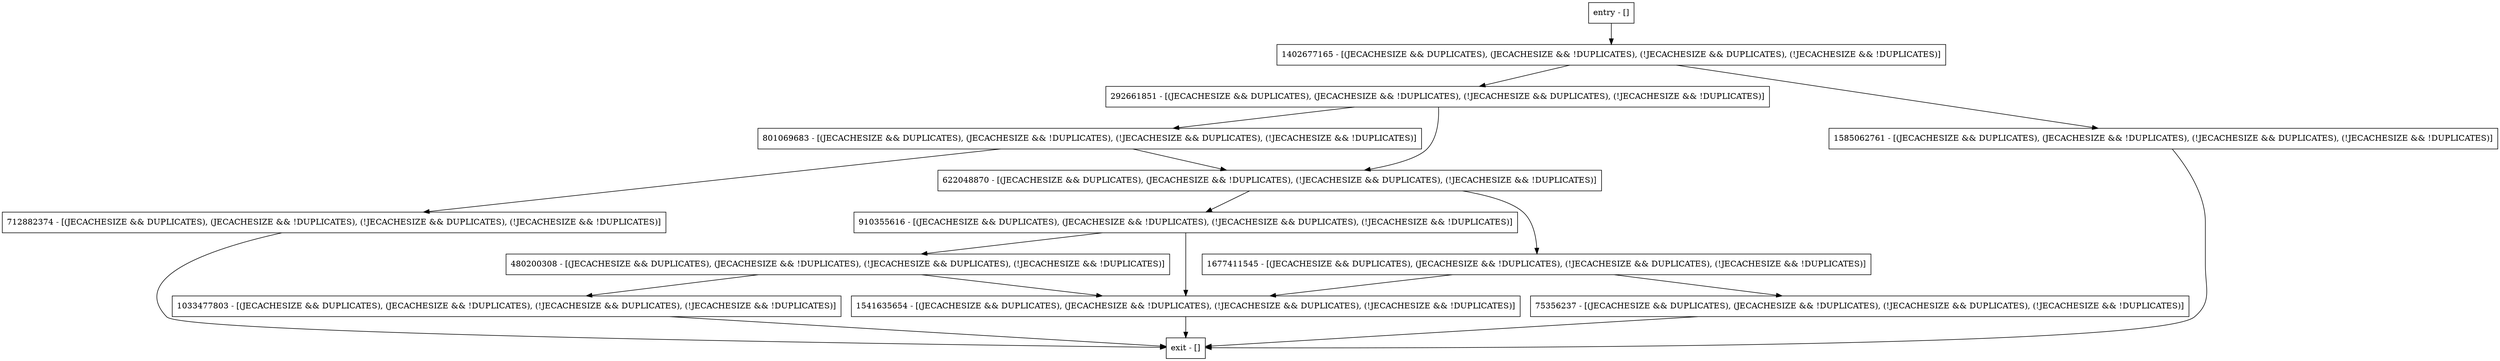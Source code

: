 digraph shouldUpdateLsn {
node [shape=record];
292661851 [label="292661851 - [(JECACHESIZE && DUPLICATES), (JECACHESIZE && !DUPLICATES), (!JECACHESIZE && DUPLICATES), (!JECACHESIZE && !DUPLICATES)]"];
801069683 [label="801069683 - [(JECACHESIZE && DUPLICATES), (JECACHESIZE && !DUPLICATES), (!JECACHESIZE && DUPLICATES), (!JECACHESIZE && !DUPLICATES)]"];
1541635654 [label="1541635654 - [(JECACHESIZE && DUPLICATES), (JECACHESIZE && !DUPLICATES), (!JECACHESIZE && DUPLICATES), (!JECACHESIZE && !DUPLICATES)]"];
910355616 [label="910355616 - [(JECACHESIZE && DUPLICATES), (JECACHESIZE && !DUPLICATES), (!JECACHESIZE && DUPLICATES), (!JECACHESIZE && !DUPLICATES)]"];
entry [label="entry - []"];
exit [label="exit - []"];
622048870 [label="622048870 - [(JECACHESIZE && DUPLICATES), (JECACHESIZE && !DUPLICATES), (!JECACHESIZE && DUPLICATES), (!JECACHESIZE && !DUPLICATES)]"];
1402677165 [label="1402677165 - [(JECACHESIZE && DUPLICATES), (JECACHESIZE && !DUPLICATES), (!JECACHESIZE && DUPLICATES), (!JECACHESIZE && !DUPLICATES)]"];
480200308 [label="480200308 - [(JECACHESIZE && DUPLICATES), (JECACHESIZE && !DUPLICATES), (!JECACHESIZE && DUPLICATES), (!JECACHESIZE && !DUPLICATES)]"];
75356237 [label="75356237 - [(JECACHESIZE && DUPLICATES), (JECACHESIZE && !DUPLICATES), (!JECACHESIZE && DUPLICATES), (!JECACHESIZE && !DUPLICATES)]"];
712882374 [label="712882374 - [(JECACHESIZE && DUPLICATES), (JECACHESIZE && !DUPLICATES), (!JECACHESIZE && DUPLICATES), (!JECACHESIZE && !DUPLICATES)]"];
1585062761 [label="1585062761 - [(JECACHESIZE && DUPLICATES), (JECACHESIZE && !DUPLICATES), (!JECACHESIZE && DUPLICATES), (!JECACHESIZE && !DUPLICATES)]"];
1677411545 [label="1677411545 - [(JECACHESIZE && DUPLICATES), (JECACHESIZE && !DUPLICATES), (!JECACHESIZE && DUPLICATES), (!JECACHESIZE && !DUPLICATES)]"];
1033477803 [label="1033477803 - [(JECACHESIZE && DUPLICATES), (JECACHESIZE && !DUPLICATES), (!JECACHESIZE && DUPLICATES), (!JECACHESIZE && !DUPLICATES)]"];
entry;
exit;
292661851 -> 622048870;
292661851 -> 801069683;
801069683 -> 622048870;
801069683 -> 712882374;
1541635654 -> exit;
910355616 -> 480200308;
910355616 -> 1541635654;
entry -> 1402677165;
622048870 -> 910355616;
622048870 -> 1677411545;
1402677165 -> 292661851;
1402677165 -> 1585062761;
480200308 -> 1541635654;
480200308 -> 1033477803;
75356237 -> exit;
712882374 -> exit;
1585062761 -> exit;
1677411545 -> 75356237;
1677411545 -> 1541635654;
1033477803 -> exit;
}
